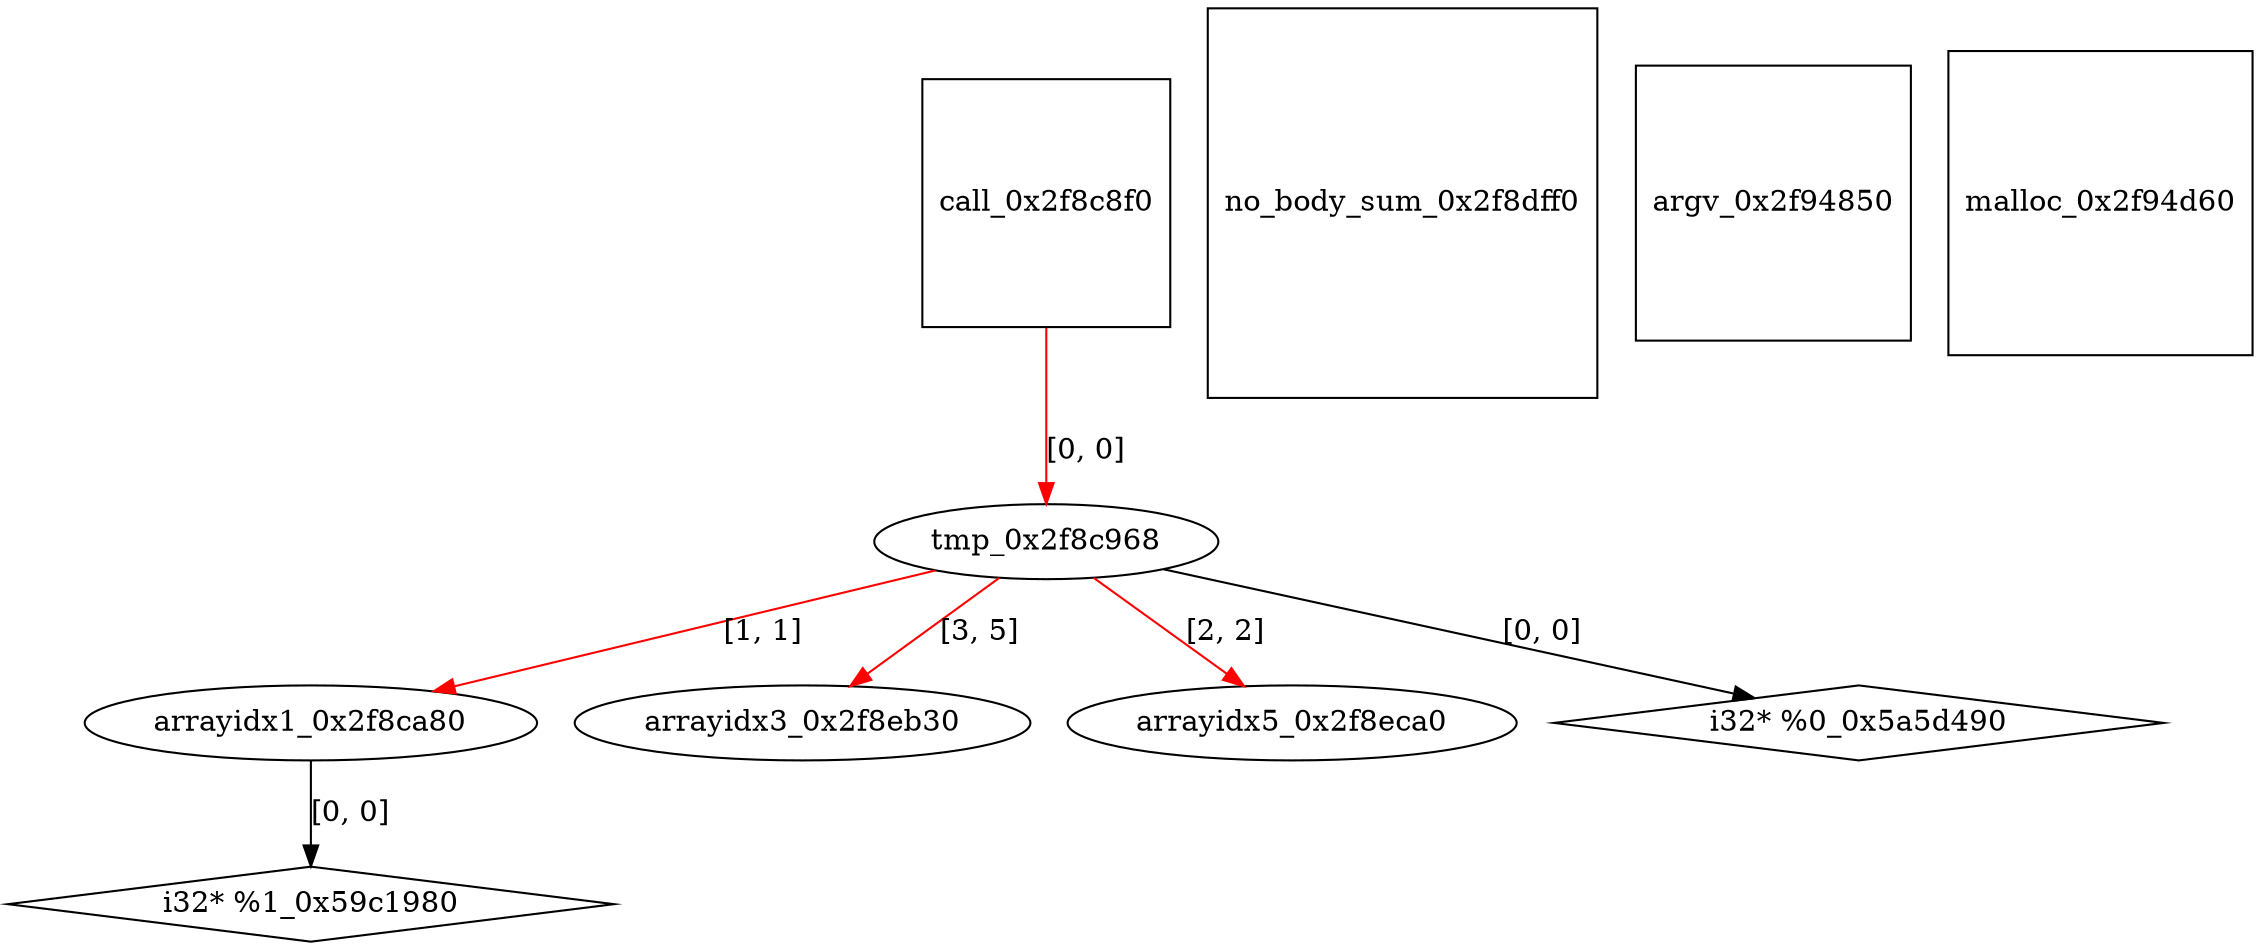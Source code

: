 digraph grafico {
"call_0x2f8c8f0" [shape=square];
"tmp_0x2f8c968" [shape=ellipse];
"call_0x2f8c8f0" -> "tmp_0x2f8c968" [label="[0, 0]",color=red];
"arrayidx1_0x2f8ca80" [shape=ellipse];
"tmp_0x2f8c968" -> "arrayidx1_0x2f8ca80" [label="[1, 1]",color=red];
"no_body_sum_0x2f8dff0" [shape=square];
"arrayidx3_0x2f8eb30" [shape=ellipse];
"tmp_0x2f8c968" -> "arrayidx3_0x2f8eb30" [label="[3, 5]",color=red];
"arrayidx5_0x2f8eca0" [shape=ellipse];
"tmp_0x2f8c968" -> "arrayidx5_0x2f8eca0" [label="[2, 2]",color=red];
"argv_0x2f94850" [shape=square];
"malloc_0x2f94d60" [shape=square];
"i32* %1_0x59c1980" [shape=diamond];
"arrayidx1_0x2f8ca80" -> "i32* %1_0x59c1980" [label="[0, 0]"];
"i32* %0_0x5a5d490" [shape=diamond];
"tmp_0x2f8c968" -> "i32* %0_0x5a5d490" [label="[0, 0]"];
}